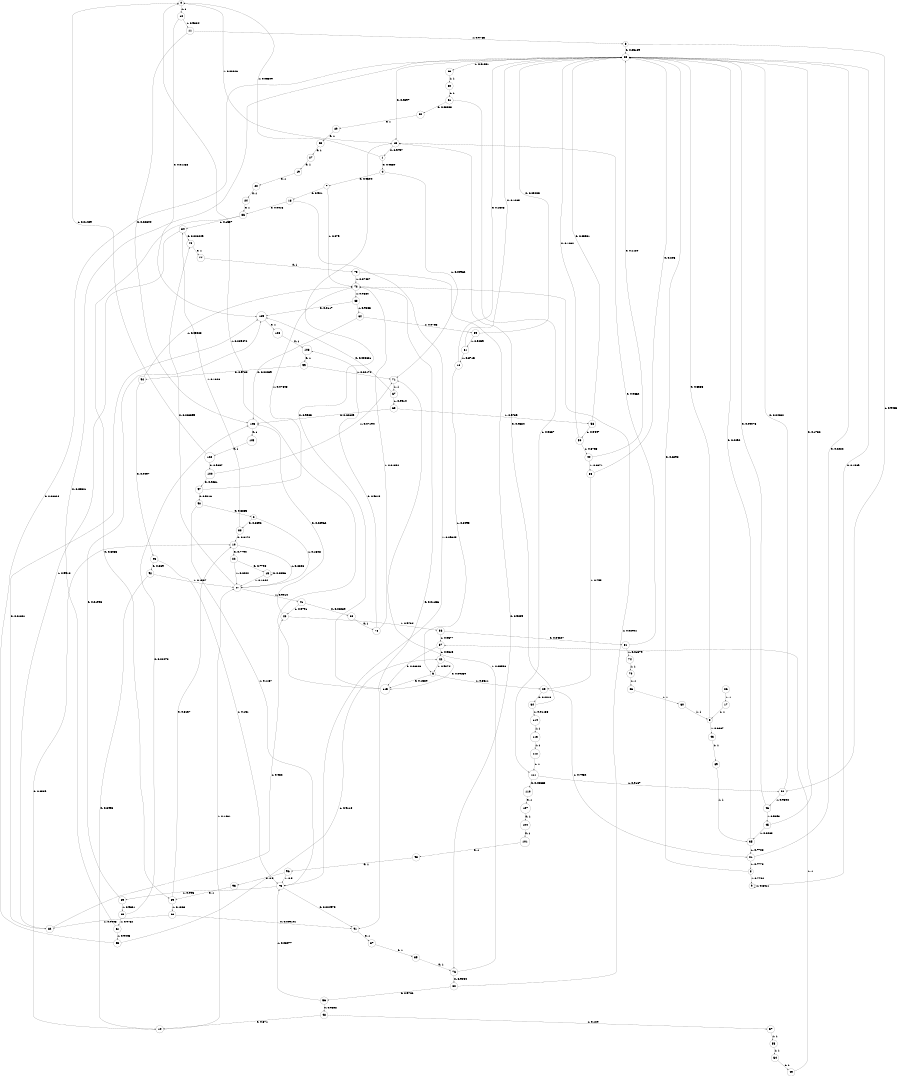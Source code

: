 digraph "ch3_random_source_L14" {
size = "6,8.5";
ratio = "fill";
node [shape = circle];
node [fontsize = 24];
edge [fontsize = 24];
0 -> 12 [label = "1: 1        "];
1 -> 4 [label = "0: 0.9669   "];
1 -> 0 [label = "1: 0.03309  "];
2 -> 88 [label = "0: 0.8692   "];
2 -> 47 [label = "1: 0.1308   "];
3 -> 23 [label = "0: 0.05169  "];
3 -> 52 [label = "1: 0.9483   "];
4 -> 7 [label = "0: 0.9504   "];
4 -> 71 [label = "1: 0.04962  "];
5 -> 23 [label = "0: 0.3333   "];
5 -> 43 [label = "1: 0.6667   "];
6 -> 115 [label = "0: 0.1389   "];
6 -> 25 [label = "1: 0.8611   "];
7 -> 18 [label = "0: 0.921    "];
7 -> 72 [label = "1: 0.079    "];
8 -> 23 [label = "0: 0.2298   "];
8 -> 9 [label = "1: 0.7702   "];
9 -> 23 [label = "0: 0.1589   "];
9 -> 9 [label = "1: 0.8411   "];
10 -> 22 [label = "0: 0.7794   "];
10 -> 47 [label = "1: 0.2206   "];
11 -> 108 [label = "0: 0.02344  "];
11 -> 3 [label = "1: 0.9766   "];
12 -> 109 [label = "0: 0.01158  "];
12 -> 11 [label = "1: 0.9884   "];
13 -> 1 [label = "0: 0.9797   "];
13 -> 0 [label = "1: 0.02026  "];
14 -> 10 [label = "0: 0.8539   "];
14 -> 47 [label = "1: 0.1461   "];
15 -> 15 [label = "0: 0.8356   "];
15 -> 47 [label = "1: 0.1644   "];
16 -> 23 [label = "0: 0.1505   "];
16 -> 6 [label = "1: 0.8495   "];
17 -> 5 [label = "1: 1        "];
18 -> 86 [label = "0: 0.9015   "];
18 -> 73 [label = "1: 0.09845  "];
19 -> 20 [label = "0: 1        "];
20 -> 24 [label = "0: 1        "];
21 -> 23 [label = "0: 0.2222   "];
21 -> 8 [label = "1: 0.7778   "];
22 -> 15 [label = "0: 0.7798   "];
22 -> 47 [label = "1: 0.2202   "];
23 -> 13 [label = "0: 0.9897   "];
23 -> 33 [label = "1: 0.01031  "];
24 -> 86 [label = "0: 1        "];
25 -> 34 [label = "0: 0.2018   "];
25 -> 21 [label = "1: 0.7982   "];
26 -> 17 [label = "1: 1        "];
27 -> 19 [label = "0: 1        "];
28 -> 27 [label = "0: 1        "];
29 -> 28 [label = "0: 1        "];
30 -> 29 [label = "0: 1        "];
31 -> 30 [label = "0: 0.03333  "];
31 -> 111 [label = "1: 0.9667   "];
32 -> 31 [label = "1: 1        "];
33 -> 32 [label = "1: 1        "];
34 -> 13 [label = "0: 0.9884   "];
34 -> 114 [label = "1: 0.01158  "];
35 -> 23 [label = "0: 0.2292   "];
35 -> 21 [label = "1: 0.7708   "];
36 -> 81 [label = "0: 0.04227  "];
36 -> 37 [label = "1: 0.9577   "];
37 -> 115 [label = "0: 0.06846  "];
37 -> 42 [label = "1: 0.9315   "];
38 -> 23 [label = "0: 0.205    "];
38 -> 25 [label = "1: 0.795    "];
39 -> 35 [label = "1: 1        "];
40 -> 108 [label = "0: 0.02962  "];
40 -> 36 [label = "1: 0.9704   "];
41 -> 80 [label = "0: 0.02089  "];
41 -> 40 [label = "1: 0.9791   "];
42 -> 115 [label = "0: 0.09259  "];
42 -> 6 [label = "1: 0.9074   "];
43 -> 39 [label = "1: 1        "];
44 -> 23 [label = "0: 0.1129   "];
44 -> 38 [label = "1: 0.8871   "];
45 -> 23 [label = "0: 0.1732   "];
45 -> 35 [label = "1: 0.8268   "];
46 -> 23 [label = "0: 0.09073  "];
46 -> 45 [label = "1: 0.9093   "];
47 -> 79 [label = "0: 0.008599  "];
47 -> 41 [label = "1: 0.9914   "];
48 -> 14 [label = "0: 0.871    "];
48 -> 57 [label = "1: 0.129    "];
49 -> 37 [label = "1: 1        "];
50 -> 23 [label = "0: 0.1262   "];
50 -> 44 [label = "1: 0.8738   "];
51 -> 23 [label = "0: 0.1285   "];
51 -> 16 [label = "1: 0.8715   "];
52 -> 23 [label = "0: 0.04082  "];
52 -> 46 [label = "1: 0.9592   "];
53 -> 23 [label = "0: 0.08824  "];
53 -> 42 [label = "1: 0.9118   "];
54 -> 49 [label = "1: 1        "];
55 -> 54 [label = "1: 1        "];
56 -> 48 [label = "0: 0.9692   "];
56 -> 73 [label = "1: 0.03077  "];
57 -> 55 [label = "1: 1        "];
58 -> 23 [label = "0: 0.05531  "];
58 -> 50 [label = "1: 0.9447   "];
59 -> 23 [label = "0: 0.05405  "];
59 -> 51 [label = "1: 0.9459   "];
60 -> 5 [label = "1: 1        "];
61 -> 23 [label = "0: 0.05521  "];
61 -> 53 [label = "1: 0.9448   "];
62 -> 56 [label = "0: 0.9706   "];
62 -> 72 [label = "1: 0.02941  "];
63 -> 108 [label = "0: 0.02609  "];
63 -> 58 [label = "1: 0.9739   "];
64 -> 108 [label = "0: 0.02439  "];
64 -> 59 [label = "1: 0.9756   "];
65 -> 108 [label = "0: 0.02478  "];
65 -> 61 [label = "1: 0.9752   "];
66 -> 60 [label = "1: 1        "];
67 -> 109 [label = "0: 0.008621  "];
67 -> 63 [label = "1: 0.9914   "];
68 -> 109 [label = "0: 0.0117   "];
68 -> 64 [label = "1: 0.9883   "];
69 -> 109 [label = "0: 0.01993  "];
69 -> 65 [label = "1: 0.9801   "];
70 -> 66 [label = "1: 1        "];
71 -> 67 [label = "1: 1        "];
72 -> 91 [label = "0: 0.01156  "];
72 -> 68 [label = "1: 0.9884   "];
73 -> 91 [label = "0: 0.004975  "];
73 -> 69 [label = "1: 0.995    "];
74 -> 70 [label = "1: 1        "];
75 -> 76 [label = "0: 0.9259   "];
75 -> 72 [label = "1: 0.07407  "];
76 -> 62 [label = "0: 0.9444   "];
76 -> 71 [label = "1: 0.05556  "];
77 -> 75 [label = "0: 1        "];
78 -> 103 [label = "0: 0.9815   "];
78 -> 72 [label = "1: 0.01852  "];
79 -> 77 [label = "0: 1        "];
80 -> 78 [label = "0: 1        "];
81 -> 13 [label = "0: 0.9862   "];
81 -> 74 [label = "1: 0.01379  "];
82 -> 109 [label = "0: 0.01801  "];
82 -> 40 [label = "1: 0.982    "];
83 -> 91 [label = "0: 0.009191  "];
83 -> 82 [label = "1: 0.9908   "];
84 -> 79 [label = "0: 0.008249  "];
84 -> 82 [label = "1: 0.9918   "];
85 -> 76 [label = "0: 1        "];
86 -> 89 [label = "0: 0.8463   "];
86 -> 84 [label = "1: 0.1537   "];
87 -> 85 [label = "0: 1        "];
88 -> 10 [label = "0: 0.8172   "];
88 -> 84 [label = "1: 0.1828   "];
89 -> 10 [label = "0: 0.8137   "];
89 -> 83 [label = "1: 0.1863   "];
90 -> 2 [label = "0: 0.8833   "];
90 -> 73 [label = "1: 0.1167   "];
91 -> 87 [label = "0: 1        "];
92 -> 14 [label = "0: 0.8493   "];
92 -> 47 [label = "1: 0.1507   "];
93 -> 89 [label = "0: 1        "];
94 -> 95 [label = "0: 0.9497   "];
94 -> 72 [label = "1: 0.05028  "];
95 -> 92 [label = "0: 0.869    "];
95 -> 73 [label = "1: 0.131    "];
96 -> 93 [label = "0: 0.5      "];
96 -> 73 [label = "1: 0.5      "];
97 -> 90 [label = "0: 0.9216   "];
97 -> 72 [label = "1: 0.07843  "];
98 -> 96 [label = "0: 1        "];
99 -> 94 [label = "0: 0.9783   "];
99 -> 71 [label = "1: 0.02174  "];
100 -> 97 [label = "0: 0.9281   "];
100 -> 71 [label = "1: 0.07194  "];
101 -> 98 [label = "0: 1        "];
102 -> 100 [label = "0: 0.9857   "];
102 -> 0 [label = "1: 0.01429  "];
103 -> 99 [label = "0: 1        "];
104 -> 101 [label = "0: 1        "];
105 -> 102 [label = "0: 1        "];
106 -> 103 [label = "0: 1        "];
107 -> 104 [label = "0: 1        "];
108 -> 105 [label = "0: 1        "];
109 -> 106 [label = "0: 1        "];
110 -> 107 [label = "0: 1        "];
111 -> 110 [label = "0: 0.08333  "];
111 -> 52 [label = "1: 0.9167   "];
112 -> 111 [label = "1: 1        "];
113 -> 112 [label = "1: 1        "];
114 -> 113 [label = "1: 1        "];
115 -> 13 [label = "0: 0.9905   "];
115 -> 0 [label = "1: 0.009472  "];
}